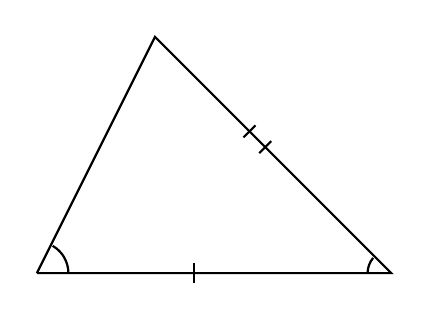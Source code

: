 \begin{tikzpicture}
\node at (0,0) {};
\node (v1) at (-2.5,-1) {};
\node (v2) at (2,-1) {};
\node (v3) at (-1,2) {};
\draw[thick] (v1.center) -- (v2.center) -- (v3.center) -- (v1.center);
\node (v5) at (-0.5,-1.25) {};
\node (v4) at (-0.5,-0.75) {};
\draw [thick] (v4) edge (v5);
\node (v6) at (0,0.6) {};
\node (v7) at (0.4,1) {};
\node (v8) at (0.2,0.4) {};
\node (v9) at (0.6,0.8) {};
\draw[thick]  (v6) edge (v7);
\draw [thick] (v8) edge (v9);
\node (v12) at (-2,0.6) {};
\node (v13) at (-1.5,0.4) {};
\node (v10) at (-1.9,0.8) {};
\node (v11) at (-1.4,0.6) {};
\node (v14) at (-2.1,0.4) {};
\node (v15) at (-1.6,0.2) {};
%\draw [thick] (v10) edge (v11);
%\draw [thick] (v12) edge (v13);
%\draw [thick] (v14) edge (v15);

\draw [thick] (-2.1,-1) arc (0:60:0.4);
\draw[thick] (1.7,-1) arc (180:140:0.3);
\end{tikzpicture}